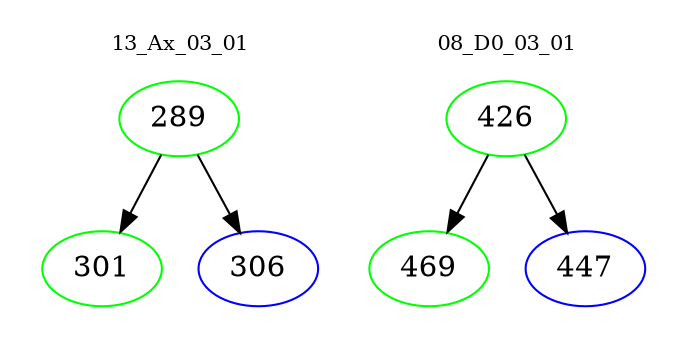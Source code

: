 digraph{
subgraph cluster_0 {
color = white
label = "13_Ax_03_01";
fontsize=10;
T0_289 [label="289", color="green"]
T0_289 -> T0_301 [color="black"]
T0_301 [label="301", color="green"]
T0_289 -> T0_306 [color="black"]
T0_306 [label="306", color="blue"]
}
subgraph cluster_1 {
color = white
label = "08_D0_03_01";
fontsize=10;
T1_426 [label="426", color="green"]
T1_426 -> T1_469 [color="black"]
T1_469 [label="469", color="green"]
T1_426 -> T1_447 [color="black"]
T1_447 [label="447", color="blue"]
}
}
